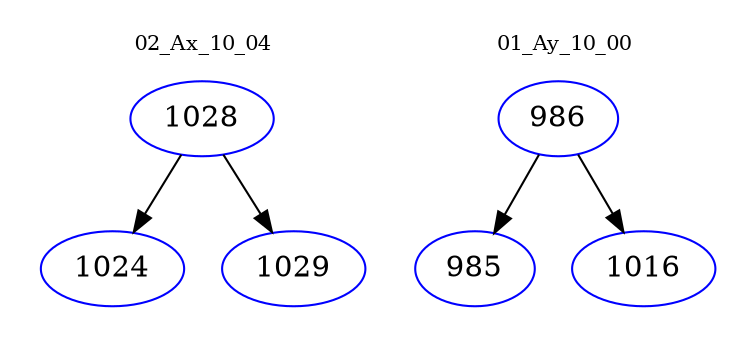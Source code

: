 digraph{
subgraph cluster_0 {
color = white
label = "02_Ax_10_04";
fontsize=10;
T0_1028 [label="1028", color="blue"]
T0_1028 -> T0_1024 [color="black"]
T0_1024 [label="1024", color="blue"]
T0_1028 -> T0_1029 [color="black"]
T0_1029 [label="1029", color="blue"]
}
subgraph cluster_1 {
color = white
label = "01_Ay_10_00";
fontsize=10;
T1_986 [label="986", color="blue"]
T1_986 -> T1_985 [color="black"]
T1_985 [label="985", color="blue"]
T1_986 -> T1_1016 [color="black"]
T1_1016 [label="1016", color="blue"]
}
}
